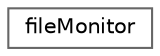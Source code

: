 digraph "Graphical Class Hierarchy"
{
 // LATEX_PDF_SIZE
  bgcolor="transparent";
  edge [fontname=Helvetica,fontsize=10,labelfontname=Helvetica,labelfontsize=10];
  node [fontname=Helvetica,fontsize=10,shape=box,height=0.2,width=0.4];
  rankdir="LR";
  Node0 [id="Node000000",label="fileMonitor",height=0.2,width=0.4,color="grey40", fillcolor="white", style="filled",URL="$classFoam_1_1fileMonitor.html",tooltip="Checking for changes to files."];
}
